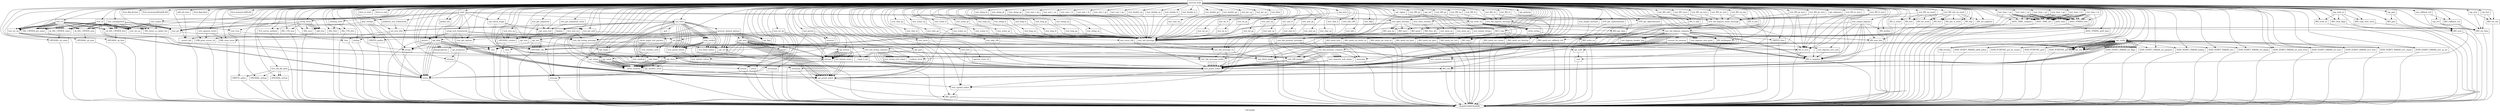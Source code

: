digraph "Call graph" {
	label="Call graph";

	Node0x55695312c8c0 [shape=record,label="{external node}"];
	Node0x55695312c8c0 -> Node0x5569530f20b0;
	Node0x55695312c8c0 -> Node0x55695312eca0;
	Node0x55695312c8c0 -> Node0x55695312ed40;
	Node0x55695312c8c0 -> Node0x55695312edf0;
	Node0x55695312c8c0 -> Node0x55695312ef30;
	Node0x55695312c8c0 -> Node0x55695312f160;
	Node0x55695312c8c0 -> Node0x5569530ca120;
	Node0x55695312c8c0 -> Node0x5569530ca200;
	Node0x55695312c8c0 -> Node0x5569530ca230;
	Node0x55695312c8c0 -> Node0x5569530ca6f0;
	Node0x55695312c8c0 -> Node0x55695312efa0;
	Node0x55695312c8c0 -> Node0x5569530ca040;
	Node0x55695312c8c0 -> Node0x5569530f2e20;
	Node0x55695312c8c0 -> Node0x5569530f2e90;
	Node0x55695312c8c0 -> Node0x5569530ca830;
	Node0x55695312c8c0 -> Node0x5569530ca790;
	Node0x55695312c8c0 -> Node0x5569530ca150;
	Node0x55695312c8c0 -> Node0x5569530f3400;
	Node0x55695312c8c0 -> Node0x5569530f3470;
	Node0x55695312c8c0 -> Node0x5569530f34e0;
	Node0x55695312c8c0 -> Node0x5569530f3580;
	Node0x55695312c8c0 -> Node0x55695312ee60;
	Node0x55695312c8c0 -> Node0x5569530f3620;
	Node0x55695312c8c0 -> Node0x5569530f36f0;
	Node0x55695312c8c0 -> Node0x5569530f3790;
	Node0x55695312c8c0 -> Node0x5569530f3800;
	Node0x55695312c8c0 -> Node0x5569530f3870;
	Node0x55695312c8c0 -> Node0x5569530f38a0;
	Node0x55695312c8c0 -> Node0x5569530f3b00;
	Node0x55695312c8c0 -> Node0x5569530f3cf0;
	Node0x55695312c8c0 -> Node0x5569530f3d60;
	Node0x55695312c8c0 -> Node0x5569530f3e00;
	Node0x55695312c8c0 -> Node0x55695318df10;
	Node0x55695312c8c0 -> Node0x55695318e7c0;
	Node0x55695312c8c0 -> Node0x55695318ee50;
	Node0x55695312c8c0 -> Node0x55695336d6e0;
	Node0x55695312c8c0 -> Node0x55695336d780;
	Node0x55695312c8c0 -> Node0x55695336d7f0;
	Node0x55695312c8c0 -> Node0x55695336d8d0;
	Node0x55695312c8c0 -> Node0x55695336d940;
	Node0x55695312c8c0 -> Node0x55695336d9e0;
	Node0x55695312c8c0 -> Node0x55695336d970;
	Node0x55695312c8c0 -> Node0x55695336db20;
	Node0x55695312c8c0 -> Node0x55695336db50;
	Node0x55695312c8c0 -> Node0x55695336dc00;
	Node0x55695312c8c0 -> Node0x55695336dd80;
	Node0x55695312c8c0 -> Node0x55695336de80;
	Node0x55695312c8c0 -> Node0x55695336e1c0;
	Node0x55695312c8c0 -> Node0x55695336e2d0;
	Node0x55695312c8c0 -> Node0x55695336e3e0;
	Node0x55695312c8c0 -> Node0x55695336df20;
	Node0x55695312c8c0 -> Node0x55695336e410;
	Node0x55695312c8c0 -> Node0x5569530f3b30;
	Node0x55695312c8c0 -> Node0x55695336d820;
	Node0x55695312c8c0 -> Node0x55695318e860;
	Node0x55695312c8c0 -> Node0x5569530f3c50;
	Node0x55695312c8c0 -> Node0x5569530f39c0;
	Node0x55695312c8c0 -> Node0x55695336e5f0;
	Node0x55695312c8c0 -> Node0x55695336e620;
	Node0x55695312c8c0 -> Node0x55695336e730;
	Node0x55695312c8c0 -> Node0x55695336e810;
	Node0x55695312c8c0 -> Node0x55695336e840;
	Node0x55695312c8c0 -> Node0x55695336e8b0;
	Node0x55695312c8c0 -> Node0x55695336e9b0;
	Node0x55695312c8c0 -> Node0x55695336ea50;
	Node0x55695312c8c0 -> Node0x55695336ebd0;
	Node0x55695312c8c0 -> Node0x55695318df40;
	Node0x55695312c8c0 -> Node0x55695318e0b0;
	Node0x55695312c8c0 -> Node0x55695318e0e0;
	Node0x55695312c8c0 -> Node0x55695312f040;
	Node0x55695312c8c0 -> Node0x55695318e2b0;
	Node0x55695312c8c0 -> Node0x55695318e350;
	Node0x55695312c8c0 -> Node0x55695318e3f0;
	Node0x55695312c8c0 -> Node0x55695318e490;
	Node0x55695312c8c0 -> Node0x55695318e530;
	Node0x55695312c8c0 -> Node0x55695318e5d0;
	Node0x55695312c8c0 -> Node0x55695318e670;
	Node0x55695312c8c0 -> Node0x55695318e710;
	Node0x55695312c8c0 -> Node0x556953131370;
	Node0x55695312c8c0 -> Node0x556953131410;
	Node0x55695312c8c0 -> Node0x5569531314b0;
	Node0x55695312c8c0 -> Node0x556953131550;
	Node0x55695312c8c0 -> Node0x5569531315f0;
	Node0x55695312c8c0 -> Node0x556953131690;
	Node0x55695312c8c0 -> Node0x556953131730;
	Node0x55695312c8c0 -> Node0x5569531317d0;
	Node0x55695312c8c0 -> Node0x556953131870;
	Node0x55695312c8c0 -> Node0x556953131910;
	Node0x55695312c8c0 -> Node0x5569531319b0;
	Node0x55695312c8c0 -> Node0x556953131a50;
	Node0x55695312c8c0 -> Node0x556953131af0;
	Node0x55695312c8c0 -> Node0x556953131b90;
	Node0x55695312c8c0 -> Node0x556953131c30;
	Node0x55695312c8c0 -> Node0x556953131cd0;
	Node0x55695312c8c0 -> Node0x556953131d70;
	Node0x55695312c8c0 -> Node0x556953131e10;
	Node0x55695312c8c0 -> Node0x556953131eb0;
	Node0x55695312c8c0 -> Node0x556953131f50;
	Node0x55695312c8c0 -> Node0x556953131ff0;
	Node0x55695312c8c0 -> Node0x556953132090;
	Node0x55695312c8c0 -> Node0x556953132130;
	Node0x55695312c8c0 -> Node0x5569531321d0;
	Node0x55695312c8c0 -> Node0x556953132270;
	Node0x55695312c8c0 -> Node0x556953132310;
	Node0x55695312c8c0 -> Node0x5569531323b0;
	Node0x55695312c8c0 -> Node0x556953132450;
	Node0x55695312c8c0 -> Node0x5569531324f0;
	Node0x55695312c8c0 -> Node0x556953132590;
	Node0x55695312c8c0 -> Node0x556953132630;
	Node0x55695312c8c0 -> Node0x5569531326d0;
	Node0x55695312c8c0 -> Node0x556953132770;
	Node0x55695312c8c0 -> Node0x556953132810;
	Node0x55695312c8c0 -> Node0x5569531328b0;
	Node0x55695312c8c0 -> Node0x556953132950;
	Node0x55695312c8c0 -> Node0x5569531329f0;
	Node0x55695312c8c0 -> Node0x556953132a90;
	Node0x55695312c8c0 -> Node0x556953132b30;
	Node0x55695312c8c0 -> Node0x556953132bd0;
	Node0x55695312c8c0 -> Node0x556953132c70;
	Node0x55695312c8c0 -> Node0x55695312efd0;
	Node0x55695312c8c0 -> Node0x55695312ecd0;
	Node0x55695312c8c0 -> Node0x55695312f200;
	Node0x55695312c8c0 -> Node0x556953132da0;
	Node0x55695312c8c0 -> Node0x5569530ca0b0;
	Node0x55695312c8c0 -> Node0x556953132f90;
	Node0x55695312c8c0 -> Node0x556953132fc0;
	Node0x55695312c8c0 -> Node0x556953133100;
	Node0x55695312c8c0 -> Node0x5569531331a0;
	Node0x55695312c8c0 -> Node0x5569531332d0;
	Node0x55695312c8c0 -> Node0x556953133300;
	Node0x55695312c8c0 -> Node0x556953133440;
	Node0x55695312c8c0 -> Node0x556953133550;
	Node0x55695312c8c0 -> Node0x556953133580;
	Node0x55695312c8c0 -> Node0x556953133680;
	Node0x55695312c8c0 -> Node0x5569531337e0;
	Node0x55695312c8c0 -> Node0x556953133850;
	Node0x55695312c8c0 -> Node0x5569531339b0;
	Node0x55695312c8c0 -> Node0x5569531339e0;
	Node0x55695312c8c0 -> Node0x556953133aa0;
	Node0x55695312c8c0 -> Node0x556953133b60;
	Node0x55695312c8c0 -> Node0x556953133c60;
	Node0x55695312c8c0 -> Node0x556953133de0;
	Node0x55695312c8c0 -> Node0x556953133e10;
	Node0x55695312c8c0 -> Node0x556953133e80;
	Node0x55695312c8c0 -> Node0x556953133fd0;
	Node0x55695312c8c0 -> Node0x556953134040;
	Node0x55695312c8c0 -> Node0x556953134190;
	Node0x55695312c8c0 -> Node0x556953134200;
	Node0x55695312c8c0 -> Node0x556953130400;
	Node0x55695312c8c0 -> Node0x5569531304a0;
	Node0x55695312c8c0 -> Node0x556953130510;
	Node0x55695312c8c0 -> Node0x556953130600;
	Node0x55695312c8c0 -> Node0x556953130630;
	Node0x55695312c8c0 -> Node0x556953130730;
	Node0x55695312c8c0 -> Node0x5569531307d0;
	Node0x55695312c8c0 -> Node0x556953130760;
	Node0x55695312c8c0 -> Node0x556953130960;
	Node0x55695312c8c0 -> Node0x556953130ba0;
	Node0x55695312c8c0 -> Node0x556953130c10;
	Node0x55695312c8c0 -> Node0x556953130c40;
	Node0x55695312c8c0 -> Node0x556953130cf0;
	Node0x55695312c8c0 -> Node0x556953130f00;
	Node0x55695312c8c0 -> Node0x556953130f70;
	Node0x55695312c8c0 -> Node0x556953130fa0;
	Node0x55695312c8c0 -> Node0x5569531311d0;
	Node0x55695312c8c0 -> Node0x5569531312a0;
	Node0x55695312c8c0 -> Node0x5569530e6c20;
	Node0x55695312c8c0 -> Node0x5569530e6c50;
	Node0x55695312c8c0 -> Node0x5569530e6dd0;
	Node0x55695312c8c0 -> Node0x5569530e6f50;
	Node0x55695312c8c0 -> Node0x5569530e70d0;
	Node0x55695312c8c0 -> Node0x5569530e7250;
	Node0x55695312c8c0 -> Node0x5569530e7440;
	Node0x55695312c8c0 -> Node0x5569530e74b0;
	Node0x55695312c8c0 -> Node0x5569530f3a30;
	Node0x55695312c8c0 -> Node0x55695318ea60;
	Node0x55695312c8c0 -> Node0x5569530e74e0;
	Node0x55695312c8c0 -> Node0x5569530e76b0;
	Node0x55695312c8c0 -> Node0x5569530e7720;
	Node0x55695312c8c0 -> Node0x5569530e7c70;
	Node0x55695312c8c0 -> Node0x5569530e7d10;
	Node0x55695312c8c0 -> Node0x5569530e7d80;
	Node0x55695312c8c0 -> Node0x5569530e7e70;
	Node0x55695312c8c0 -> Node0x55695318ec90;
	Node0x55695312c8c0 -> Node0x5569530e7ea0;
	Node0x55695312c8c0 -> Node0x5569530e7f60;
	Node0x55695312c8c0 -> Node0x5569530e8150;
	Node0x55695312c8c0 -> Node0x5569530e81c0;
	Node0x55695312c8c0 -> Node0x5569530e8440;
	Node0x55695312c8c0 -> Node0x5569530e8470;
	Node0x55695312c8c0 -> Node0x5569530e8660;
	Node0x55695312c8c0 -> Node0x5569530e8690;
	Node0x55695312c8c0 -> Node0x5569530e8880;
	Node0x55695312c8c0 -> Node0x55695318ec20;
	Node0x55695312c8c0 -> Node0x5569530e88b0;
	Node0x55695312c8c0 -> Node0x5569530e8a70;
	Node0x55695312c8c0 -> Node0x5569530e8ae0;
	Node0x55695312c8c0 -> Node0x5569530e8b50;
	Node0x55695312c8c0 -> Node0x5569530e8bc0;
	Node0x55695312c8c0 -> Node0x5569530e8c30;
	Node0x55695312c8c0 -> Node0x5569530e90b0;
	Node0x55695312c8c0 -> Node0x5569530e9120;
	Node0x55695312c8c0 -> Node0x5569530e9190;
	Node0x55695312c8c0 -> Node0x5569530e9200;
	Node0x55695312c8c0 -> Node0x5569530e9270;
	Node0x55695312c8c0 -> Node0x5569530e9af0;
	Node0x55695312c8c0 -> Node0x5569530e9b60;
	Node0x55695312c8c0 -> Node0x5569530e9bd0;
	Node0x55695312c8c0 -> Node0x5569530e9c40;
	Node0x55695312c8c0 -> Node0x55695318eb00;
	Node0x55695312c8c0 -> Node0x5569530e9fb0;
	Node0x55695312c8c0 -> Node0x5569530e9f40;
	Node0x55695312c8c0 -> Node0x5569530ea090;
	Node0x55695312c8c0 -> Node0x55695318ebb0;
	Node0x55695312c8c0 -> Node0x5569530ea160;
	Node0x55695312c8c0 -> Node0x55695336e340;
	Node0x55695312c8c0 -> Node0x55695336e230;
	Node0x55695312c8c0 -> Node0x55695318ea90;
	Node0x55695312c8c0 -> Node0x55695336def0;
	Node0x55695312c8c0 -> Node0x5569530ea1c0;
	Node0x55695312c8c0 -> Node0x5569530ea350;
	Node0x55695312c8c0 -> Node0x5569530ea3c0;
	Node0x55695312c8c0 -> Node0x55695336e150;
	Node0x55695312c8c0 -> Node0x5569530ea4c0;
	Node0x55695312c8c0 -> Node0x55695318ed30;
	Node0x55695312c8c0 -> Node0x5569530ea560;
	Node0x55695312c8c0 -> Node0x55695336e4c0;
	Node0x55695312c8c0 -> Node0x5569530f3be0;
	Node0x55695312c8c0 -> Node0x5569530ea660;
	Node0x55695312c8c0 -> Node0x55695318eda0;
	Node0x55695312c8c0 -> Node0x5569530ea760;
	Node0x55695312c8c0 -> Node0x556953132e00;
	Node0x55695312c8c0 -> Node0x5569530eab00;
	Node0x55695312c8c0 -> Node0x5569530eb210;
	Node0x55695312c8c0 -> Node0x556953133720;
	Node0x55695312c8c0 -> Node0x5569530eb3a0;
	Node0x55695312c8c0 -> Node0x5569530eb510;
	Node0x55695312c8c0 -> Node0x5569530eba00;
	Node0x55695312c8c0 -> Node0x5569531338f0;
	Node0x55695312c8c0 -> Node0x556953180b20;
	Node0x55695312c8c0 -> Node0x556953180b90;
	Node0x55695312c8c0 -> Node0x5569531334e0;
	Node0x55695312c8c0 -> Node0x556953180e00;
	Node0x55695312c8c0 -> Node0x55695336df90;
	Node0x55695312c8c0 -> Node0x5569530ea2a0;
	Node0x55695312c8c0 -> Node0x5569531811b0;
	Node0x55695312c8c0 -> Node0x556953181830;
	Node0x55695312c8c0 -> Node0x556953181250;
	Node0x55695312c8c0 -> Node0x556953181a90;
	Node0x55695312c8c0 -> Node0x5569531811e0;
	Node0x55695312c8c0 -> Node0x556953181c80;
	Node0x55695312c8c0 -> Node0x556953181350;
	Node0x55695312c8c0 -> Node0x556953181d20;
	Node0x55695312c8c0 -> Node0x5569531813c0;
	Node0x55695312c8c0 -> Node0x556953181e80;
	Node0x55695312c8c0 -> Node0x556953181430;
	Node0x55695312c8c0 -> Node0x556953182000;
	Node0x55695312c8c0 -> Node0x5569531814a0;
	Node0x55695312c8c0 -> Node0x5569530e4cb0;
	Node0x55695312c8c0 -> Node0x556953181510;
	Node0x55695312c8c0 -> Node0x5569530e4da0;
	Node0x55695312c8c0 -> Node0x556953181580;
	Node0x55695312c8c0 -> Node0x5569531818a0;
	Node0x55695312c8c0 -> Node0x5569530e4e40;
	Node0x55695312c8c0 -> Node0x5569531818d0;
	Node0x55695312c8c0 -> Node0x5569530e4c40;
	Node0x55695312c8c0 -> Node0x556953181dc0;
	Node0x55695312c8c0 -> Node0x556953181b30;
	Node0x55695312c8c0 -> Node0x556953181ac0;
	Node0x55695312c8c0 -> Node0x556953181be0;
	Node0x55695312c8c0 -> Node0x556953181940;
	Node0x55695312c8c0 -> Node0x5569530e50b0;
	Node0x55695312eca0 [shape=record,label="{TLS_server_method}"];
	Node0x55695312eca0 -> Node0x5569530ef500;
	Node0x5569530f20b0 [shape=record,label="{setup_tests}"];
	Node0x5569530f20b0 -> Node0x55695312eca0;
	Node0x5569530f20b0 -> Node0x55695312ed40;
	Node0x5569530f20b0 -> Node0x55695312ecd0;
	Node0x5569530f20b0 -> Node0x55695312edf0;
	Node0x5569530f20b0 -> Node0x55695312ecd0;
	Node0x5569530f20b0 -> Node0x55695312ee60;
	Node0x5569530f20b0 -> Node0x55695312ee60;
	Node0x5569530f20b0 -> Node0x55695312ee60;
	Node0x5569530f20b0 -> Node0x55695312ee60;
	Node0x55695312ed40 [shape=record,label="{SSL_CTX_new}"];
	Node0x55695312ed40 -> Node0x5569530ef500;
	Node0x55695312edf0 [shape=record,label="{SSL_new}"];
	Node0x55695312edf0 -> Node0x5569530ef500;
	Node0x5569530ca120 [shape=record,label="{test_v2}"];
	Node0x5569530ca120 -> Node0x55695312efa0;
	Node0x5569530ca120 -> Node0x55695312f200;
	Node0x5569530ca120 -> Node0x55695312ecd0;
	Node0x5569530ca120 -> Node0x55695312f190;
	Node0x5569530ca120 -> Node0x55695312f040;
	Node0x5569530ca120 -> Node0x55695312ecd0;
	Node0x5569530ca120 -> Node0x55695312f190;
	Node0x5569530ca120 -> Node0x55695312f040;
	Node0x5569530ca120 -> Node0x5569530c9fd0;
	Node0x5569530ca120 -> Node0x5569530ca040;
	Node0x5569530ca120 -> Node0x5569530ca150;
	Node0x5569530ca120 -> Node0x5569530c9fd0;
	Node0x5569530ca120 -> Node0x5569530ca040;
	Node0x5569530ca120 -> Node0x5569530ca150;
	Node0x5569530ca120 -> Node0x55695312f0f0;
	Node0x5569530ca120 -> Node0x55695312f0f0;
	Node0x5569530ca200 [shape=record,label="{test_v3}"];
	Node0x5569530ca200 -> Node0x55695312efa0;
	Node0x5569530ca200 -> Node0x55695312ecd0;
	Node0x5569530ca200 -> Node0x55695312f190;
	Node0x5569530ca200 -> Node0x55695312f040;
	Node0x5569530ca200 -> Node0x55695312ecd0;
	Node0x5569530ca200 -> Node0x55695312f190;
	Node0x5569530ca200 -> Node0x55695312f040;
	Node0x5569530ca200 -> Node0x5569530c9fd0;
	Node0x5569530ca200 -> Node0x5569530ca040;
	Node0x5569530ca200 -> Node0x5569530ca0b0;
	Node0x5569530ca200 -> Node0x5569530c9fd0;
	Node0x5569530ca200 -> Node0x5569530ca040;
	Node0x5569530ca200 -> Node0x5569530ca0b0;
	Node0x5569530ca200 -> Node0x5569530c9fd0;
	Node0x5569530ca200 -> Node0x5569530ca040;
	Node0x5569530ca200 -> Node0x5569530ca0b0;
	Node0x5569530ca200 -> Node0x5569530c9fd0;
	Node0x5569530ca200 -> Node0x5569530ca040;
	Node0x5569530ca200 -> Node0x5569530ca0b0;
	Node0x5569530ca200 -> Node0x5569530c9fd0;
	Node0x5569530ca200 -> Node0x5569530ca040;
	Node0x5569530ca200 -> Node0x5569530ca0b0;
	Node0x5569530ca200 -> Node0x55695312f0f0;
	Node0x5569530ca200 -> Node0x55695312f0f0;
	Node0x5569530ca230 [shape=record,label="{llvm.dbg.declare}"];
	Node0x5569530ca6f0 [shape=record,label="{llvm.memcpy.p0i8.p0i8.i64}"];
	Node0x55695312efa0 [shape=record,label="{SSL_bytes_to_cipher_list}"];
	Node0x55695312efa0 -> Node0x5569530ef500;
	Node0x55695312f190 [shape=record,label="{sk_SSL_CIPHER_num}"];
	Node0x55695312f190 -> Node0x5569530ca790;
	Node0x5569530c9fd0 [shape=record,label="{sk_SSL_CIPHER_value}"];
	Node0x5569530c9fd0 -> Node0x5569530ca830;
	Node0x5569530ca040 [shape=record,label="{SSL_CIPHER_get_name}"];
	Node0x5569530ca040 -> Node0x5569530ef500;
	Node0x5569530f2e20 [shape=record,label="{llvm.dbg.label}"];
	Node0x55695312f0f0 [shape=record,label="{sk_SSL_CIPHER_free}"];
	Node0x55695312f0f0 -> Node0x5569530f2e90;
	Node0x556953132770 [shape=record,label="{test_size_t_ge}"];
	Node0x556953132770 -> Node0x55695318e150;
	Node0x556953132810 [shape=record,label="{test_double_eq}"];
	Node0x556953132810 -> Node0x55695318e150;
	Node0x5569531328b0 [shape=record,label="{test_double_ne}"];
	Node0x5569531328b0 -> Node0x55695318e150;
	Node0x556953132950 [shape=record,label="{test_double_lt}"];
	Node0x556953132950 -> Node0x55695318e150;
	Node0x5569531329f0 [shape=record,label="{test_double_le}"];
	Node0x5569531329f0 -> Node0x55695318e150;
	Node0x556953132a90 [shape=record,label="{test_double_gt}"];
	Node0x556953132a90 -> Node0x55695318e150;
	Node0x556953132b30 [shape=record,label="{test_double_ge}"];
	Node0x556953132b30 -> Node0x55695318e150;
	Node0x556953132bd0 [shape=record,label="{test_ptr_eq}"];
	Node0x556953132bd0 -> Node0x55695318e150;
	Node0x556953132c70 [shape=record,label="{test_ptr_ne}"];
	Node0x556953132c70 -> Node0x55695318e150;
	Node0x5569530ea760 [shape=record,label="{openssl_error_cb}"];
	Node0x5569530ea760 -> Node0x55695336d820;
	Node0x556953132e00 [shape=record,label="{test_fail_string_message}"];
	Node0x556953132e00 -> Node0x5569530ea800;
	Node0x556953132e00 -> Node0x55695336d820;
	Node0x5569530ea800 [shape=record,label="{test_fail_string_common}"];
	Node0x5569530ea800 -> Node0x5569530f3790;
	Node0x5569530ea800 -> Node0x55695336e5f0;
	Node0x5569530ea800 -> Node0x5569530ea830;
	Node0x5569530ea800 -> Node0x5569530ea980;
	Node0x5569530ea800 -> Node0x5569530ea830;
	Node0x5569530ea800 -> Node0x5569530ea830;
	Node0x5569530ea800 -> Node0x5569530ca150;
	Node0x5569530ea800 -> Node0x5569530ea980;
	Node0x5569530ea800 -> Node0x5569530eab00;
	Node0x5569530ea800 -> Node0x5569530eab00;
	Node0x5569530ea800 -> Node0x55695336d820;
	Node0x5569530ea800 -> Node0x5569530ea830;
	Node0x5569530ea800 -> Node0x55695336d820;
	Node0x5569530ea800 -> Node0x5569530ea830;
	Node0x5569530ea800 -> Node0x55695336d820;
	Node0x5569530ea800 -> Node0x55695336d820;
	Node0x5569530ea800 -> Node0x55695318eda0;
	Node0x5569530ea830 [shape=record,label="{test_string_null_empty}"];
	Node0x5569530ea830 -> Node0x55695336d820;
	Node0x5569530ea830 -> Node0x55695336d820;
	Node0x5569530ea980 [shape=record,label="{test_diff_header}"];
	Node0x5569530ea980 -> Node0x55695336d820;
	Node0x5569530ea980 -> Node0x55695336d820;
	Node0x5569530eab00 [shape=record,label="{__ctype_b_loc}"];
	Node0x5569530eab00 -> Node0x5569530ef500;
	Node0x5569530eb210 [shape=record,label="{test_output_string}"];
	Node0x5569530eb210 -> Node0x5569530ea800;
	Node0x556953133720 [shape=record,label="{test_fail_bignum_message}"];
	Node0x556953133720 -> Node0x5569530eb2b0;
	Node0x556953133720 -> Node0x55695336d820;
	Node0x5569530eb2b0 [shape=record,label="{test_fail_bignum_common}"];
	Node0x5569530eb2b0 -> Node0x55695336e5f0;
	Node0x5569530eb2b0 -> Node0x5569530eb3a0;
	Node0x5569530eb2b0 -> Node0x556953133c60;
	Node0x5569530eb2b0 -> Node0x5569530eb3a0;
	Node0x5569530eb2b0 -> Node0x556953133c60;
	Node0x5569530eb2b0 -> Node0x5569530eb2e0;
	Node0x5569530eb2b0 -> Node0x5569530eb4a0;
	Node0x5569530eb2b0 -> Node0x5569530ea980;
	Node0x5569530eb2b0 -> Node0x5569530eb2e0;
	Node0x5569530eb2b0 -> Node0x5569530eb4a0;
	Node0x5569530eb2b0 -> Node0x5569530eb4a0;
	Node0x5569530eb2b0 -> Node0x556953133680;
	Node0x5569530eb2b0 -> Node0x5569530ea980;
	Node0x5569530eb2b0 -> Node0x5569530eb2e0;
	Node0x5569530eb2b0 -> Node0x55695336d9e0;
	Node0x5569530eb2b0 -> Node0x55695336d820;
	Node0x5569530eb2b0 -> Node0x5569530eb510;
	Node0x5569530eb2b0 -> Node0x5569530eb510;
	Node0x5569530eb2b0 -> Node0x5569530eb990;
	Node0x5569530eb2b0 -> Node0x5569530eb990;
	Node0x5569530eb2b0 -> Node0x55695336d820;
	Node0x5569530eb2b0 -> Node0x55695336d820;
	Node0x5569530eb2b0 -> Node0x55695336d820;
	Node0x5569530eb2b0 -> Node0x55695336d820;
	Node0x5569530eb2b0 -> Node0x55695336d820;
	Node0x5569530eb2b0 -> Node0x55695336d820;
	Node0x5569530eb2b0 -> Node0x55695318eda0;
	Node0x5569530eb2b0 -> Node0x5569530eba00;
	Node0x5569530eb3a0 [shape=record,label="{BN_num_bits}"];
	Node0x5569530eb3a0 -> Node0x5569530ef500;
	Node0x5569530eb2e0 [shape=record,label="{test_bignum_header_line}"];
	Node0x5569530eb2e0 -> Node0x55695336d820;
	Node0x5569530eb4a0 [shape=record,label="{test_bignum_zero_print}"];
	Node0x5569530eb4a0 -> Node0x5569530ebad0;
	Node0x5569530eb4a0 -> Node0x55695336d820;
	Node0x5569530eb510 [shape=record,label="{BN_bn2binpad}"];
	Node0x5569530eb510 -> Node0x5569530ef500;
	Node0x5569530eb990 [shape=record,label="{convert_bn_memory}"];
	Node0x5569530eb990 -> Node0x556953133850;
	Node0x5569530eb990 -> Node0x5569530ebba0;
	Node0x5569530eb990 -> Node0x556953133c60;
	Node0x5569530eb990 -> Node0x556953133c60;
	Node0x5569530eb990 -> Node0x556953133c60;
	Node0x5569530eb990 -> Node0x55695336d940;
	Node0x5569530eb990 -> Node0x55695336d970;
	Node0x5569530eba00 [shape=record,label="{CRYPTO_free}"];
	Node0x5569530eba00 -> Node0x5569530ef500;
	Node0x5569530ebba0 [shape=record,label="{hex_convert_memory}"];
	Node0x5569530ebad0 [shape=record,label="{test_bignum_zero_null}"];
	Node0x5569530ebad0 -> Node0x556953133c60;
	Node0x55695312ef30 [shape=record,label="{test_empty}"];
	Node0x55695312ef30 -> Node0x55695312efa0;
	Node0x55695312ef30 -> Node0x55695312f040;
	Node0x55695312ef30 -> Node0x55695312efd0;
	Node0x55695312ef30 -> Node0x55695312efd0;
	Node0x55695312ef30 -> Node0x55695312f0f0;
	Node0x55695312ef30 -> Node0x55695312f0f0;
	Node0x55695312f160 [shape=record,label="{test_unsupported}"];
	Node0x55695312f160 -> Node0x55695312efa0;
	Node0x55695312f160 -> Node0x55695312f200;
	Node0x55695312f160 -> Node0x55695312ecd0;
	Node0x55695312f160 -> Node0x55695312f190;
	Node0x55695312f160 -> Node0x55695312f040;
	Node0x55695312f160 -> Node0x55695312ecd0;
	Node0x55695312f160 -> Node0x55695312f190;
	Node0x55695312f160 -> Node0x55695312f040;
	Node0x55695312f160 -> Node0x5569530c9fd0;
	Node0x55695312f160 -> Node0x5569530ca040;
	Node0x55695312f160 -> Node0x5569530ca0b0;
	Node0x55695312f160 -> Node0x55695312f0f0;
	Node0x55695312f160 -> Node0x55695312f0f0;
	Node0x556953131cd0 [shape=record,label="{test_long_eq}"];
	Node0x556953131cd0 -> Node0x55695318e150;
	Node0x556953131d70 [shape=record,label="{test_long_ne}"];
	Node0x556953131d70 -> Node0x55695318e150;
	Node0x556953131e10 [shape=record,label="{test_long_lt}"];
	Node0x556953131e10 -> Node0x55695318e150;
	Node0x556953131eb0 [shape=record,label="{test_long_le}"];
	Node0x556953131eb0 -> Node0x55695318e150;
	Node0x556953131f50 [shape=record,label="{test_long_gt}"];
	Node0x556953131f50 -> Node0x55695318e150;
	Node0x556953131ff0 [shape=record,label="{test_long_ge}"];
	Node0x556953131ff0 -> Node0x55695318e150;
	Node0x556953132090 [shape=record,label="{test_ulong_eq}"];
	Node0x556953132090 -> Node0x55695318e150;
	Node0x556953132130 [shape=record,label="{test_ulong_ne}"];
	Node0x556953132130 -> Node0x55695318e150;
	Node0x5569531321d0 [shape=record,label="{test_ulong_lt}"];
	Node0x5569531321d0 -> Node0x55695318e150;
	Node0x556953132270 [shape=record,label="{test_ulong_le}"];
	Node0x556953132270 -> Node0x55695318e150;
	Node0x556953132310 [shape=record,label="{test_ulong_gt}"];
	Node0x556953132310 -> Node0x55695318e150;
	Node0x5569531323b0 [shape=record,label="{test_ulong_ge}"];
	Node0x5569531323b0 -> Node0x55695318e150;
	Node0x556953132450 [shape=record,label="{test_size_t_eq}"];
	Node0x556953132450 -> Node0x55695318e150;
	Node0x5569531324f0 [shape=record,label="{test_size_t_ne}"];
	Node0x5569531324f0 -> Node0x55695318e150;
	Node0x556953132590 [shape=record,label="{test_size_t_lt}"];
	Node0x556953132590 -> Node0x55695318e150;
	Node0x556953132630 [shape=record,label="{test_size_t_le}"];
	Node0x556953132630 -> Node0x55695318e150;
	Node0x5569531326d0 [shape=record,label="{test_size_t_gt}"];
	Node0x5569531326d0 -> Node0x55695318e150;
	Node0x5569530ea160 [shape=record,label="{opt_unknown}"];
	Node0x55695336e340 [shape=record,label="{opt_rest}"];
	Node0x55695336e230 [shape=record,label="{opt_num_rest}"];
	Node0x55695336e230 -> Node0x55695336e340;
	Node0x55695318ea90 [shape=record,label="{opt_help}"];
	Node0x55695318ea90 -> Node0x55695336d940;
	Node0x55695318ea90 -> Node0x5569530ea230;
	Node0x55695318ea90 -> Node0x55695336d940;
	Node0x55695318ea90 -> Node0x55695336e3e0;
	Node0x55695318ea90 -> Node0x55695336e410;
	Node0x55695318ea90 -> Node0x55695336e410;
	Node0x55695318ea90 -> Node0x55695336e410;
	Node0x55695318ea90 -> Node0x55695336d970;
	Node0x55695318ea90 -> Node0x55695336d940;
	Node0x55695318ea90 -> Node0x5569530ea230;
	Node0x55695318ea90 -> Node0x55695336d970;
	Node0x55695318ea90 -> Node0x55695336d940;
	Node0x55695318ea90 -> Node0x55695336e410;
	Node0x55695318ea90 -> Node0x55695336e410;
	Node0x5569530ea230 [shape=record,label="{valtype2param}"];
	Node0x55695336def0 [shape=record,label="{test_open_streams}"];
	Node0x55695336def0 -> Node0x5569530ea1c0;
	Node0x55695336def0 -> Node0x5569530ea1c0;
	Node0x55695336def0 -> Node0x5569530ea2a0;
	Node0x55695336def0 -> Node0x5569530ea350;
	Node0x55695336def0 -> Node0x5569530ea3c0;
	Node0x55695336def0 -> Node0x55695336e3e0;
	Node0x55695336def0 -> Node0x55695336e3e0;
	Node0x5569530ea1c0 [shape=record,label="{BIO_new_fp}"];
	Node0x5569530ea1c0 -> Node0x5569530ef500;
	Node0x5569530ea350 [shape=record,label="{BIO_new}"];
	Node0x5569530ea350 -> Node0x5569530ef500;
	Node0x5569530ea3c0 [shape=record,label="{BIO_push}"];
	Node0x5569530ea3c0 -> Node0x5569530ef500;
	Node0x55695336e150 [shape=record,label="{test_close_streams}"];
	Node0x55695336e150 -> Node0x5569530ea4c0;
	Node0x55695336e150 -> Node0x5569530ea4c0;
	Node0x5569530ea4c0 [shape=record,label="{BIO_free_all}"];
	Node0x5569530ea4c0 -> Node0x5569530ef500;
	Node0x55695318ed30 [shape=record,label="{test_vprintf_stdout}"];
	Node0x55695318ed30 -> Node0x5569530ea560;
	Node0x5569530ea560 [shape=record,label="{BIO_vprintf}"];
	Node0x5569530ea560 -> Node0x5569530ef500;
	Node0x55695336e4c0 [shape=record,label="{test_vprintf_stderr}"];
	Node0x55695336e4c0 -> Node0x5569530ea560;
	Node0x5569530f3be0 [shape=record,label="{test_flush_stdout}"];
	Node0x5569530f3be0 -> Node0x5569530ea660;
	Node0x5569530ea660 [shape=record,label="{BIO_ctrl}"];
	Node0x5569530ea660 -> Node0x5569530ef500;
	Node0x55695318eda0 [shape=record,label="{test_flush_stderr}"];
	Node0x55695318eda0 -> Node0x5569530ea660;
	Node0x5569530f2e90 [shape=record,label="{OPENSSL_sk_free}"];
	Node0x5569530f2e90 -> Node0x5569530ef500;
	Node0x5569530ca830 [shape=record,label="{OPENSSL_sk_value}"];
	Node0x5569530ca830 -> Node0x5569530ef500;
	Node0x5569530ca790 [shape=record,label="{OPENSSL_sk_num}"];
	Node0x5569530ca790 -> Node0x5569530ef500;
	Node0x5569530ca150 [shape=record,label="{strcmp}"];
	Node0x5569530ca150 -> Node0x5569530ef500;
	Node0x5569530f3400 [shape=record,label="{llvm.memset.p0i8.i64}"];
	Node0x5569530f3470 [shape=record,label="{cleanup_tests}"];
	Node0x5569530f3470 -> Node0x5569530f34e0;
	Node0x5569530f3470 -> Node0x5569530f3580;
	Node0x55695318e830 [shape=record,label="{process_shared_options}"];
	Node0x55695318e830 -> Node0x55695318ea60;
	Node0x55695318e830 -> Node0x55695318eb00;
	Node0x55695318e830 -> Node0x5569530f39c0;
	Node0x55695318e830 -> Node0x55695318ea90;
	Node0x55695318e830 -> Node0x55695318ebb0;
	Node0x55695318e830 -> Node0x55695318ec20;
	Node0x55695318e830 -> Node0x55695318ebb0;
	Node0x55695318e830 -> Node0x55695318ec20;
	Node0x55695318e830 -> Node0x55695318ec90;
	Node0x55695318e830 -> Node0x55695318ec20;
	Node0x55695318e830 -> Node0x55695318ec90;
	Node0x55695318e830 -> Node0x55695318ec20;
	Node0x55695318e830 -> Node0x55695318ec90;
	Node0x55695318e830 -> Node0x5569530f3950;
	Node0x55695318e830 -> Node0x55695318ed00;
	Node0x5569530f34e0 [shape=record,label="{SSL_free}"];
	Node0x5569530f34e0 -> Node0x5569530ef500;
	Node0x5569530f3580 [shape=record,label="{SSL_CTX_free}"];
	Node0x5569530f3580 -> Node0x5569530ef500;
	Node0x55695312ee60 [shape=record,label="{add_test}"];
	Node0x55695312ee60 -> Node0x5569530f3620;
	Node0x5569530f3620 [shape=record,label="{__assert_fail}"];
	Node0x5569530f3620 -> Node0x5569530ef500;
	Node0x5569530f36f0 [shape=record,label="{add_all_tests}"];
	Node0x5569530f36f0 -> Node0x5569530f3620;
	Node0x5569530f3790 [shape=record,label="{subtest_level}"];
	Node0x5569530f3800 [shape=record,label="{setup_test_framework}"];
	Node0x5569530f3800 -> Node0x5569530f3870;
	Node0x5569530f3800 -> Node0x5569530f3870;
	Node0x5569530f3800 -> Node0x5569530f38a0;
	Node0x5569530f3800 -> Node0x5569530f38a0;
	Node0x5569530f3800 -> Node0x5569530f3950;
	Node0x5569530f3800 -> Node0x5569530f39c0;
	Node0x5569530f3800 -> Node0x5569530f3a30;
	Node0x5569530f3870 [shape=record,label="{getenv}"];
	Node0x5569530f3870 -> Node0x5569530ef500;
	Node0x5569530f38a0 [shape=record,label="{atoi}"];
	Node0x5569530f38a0 -> Node0x5569530ef500;
	Node0x5569530f3950 [shape=record,label="{set_seed}"];
	Node0x5569530f3950 -> Node0x5569530f3b00;
	Node0x5569530f3950 -> Node0x5569530f3790;
	Node0x5569530f3950 -> Node0x5569530f3b30;
	Node0x5569530f3950 -> Node0x5569530f3be0;
	Node0x5569530f3950 -> Node0x5569530f3c50;
	Node0x5569530f3b00 [shape=record,label="{time}"];
	Node0x5569530f3b00 -> Node0x5569530ef500;
	Node0x5569530f3cf0 [shape=record,label="{pulldown_test_framework}"];
	Node0x5569530f3cf0 -> Node0x5569530f3d60;
	Node0x5569530f3d60 [shape=record,label="{set_test_title}"];
	Node0x5569530f3d60 -> Node0x5569530f3e00;
	Node0x5569530f3d60 -> Node0x55695318df10;
	Node0x5569530f3e00 [shape=record,label="{free}"];
	Node0x5569530f3e00 -> Node0x5569530ef500;
	Node0x55695318df10 [shape=record,label="{strdup}"];
	Node0x55695318df10 -> Node0x5569530ef500;
	Node0x55695318e7c0 [shape=record,label="{run_tests}"];
	Node0x55695318e7c0 -> Node0x55695318e830;
	Node0x55695318e7c0 -> Node0x5569530f3b30;
	Node0x55695318e7c0 -> Node0x5569530f3b30;
	Node0x55695318e7c0 -> Node0x5569530f3b30;
	Node0x55695318e7c0 -> Node0x5569530f3be0;
	Node0x55695318e7c0 -> Node0x55695318e860;
	Node0x55695318e7c0 -> Node0x5569530f3b30;
	Node0x55695318e7c0 -> Node0x5569530f3b30;
	Node0x55695318e7c0 -> Node0x5569530f3be0;
	Node0x55695318e7c0 -> Node0x5569530f3d60;
	Node0x55695318e7c0 -> Node0x5569530ef500;
	Node0x55695318e7c0 -> Node0x55695318e910;
	Node0x55695318e7c0 -> Node0x55695318e980;
	Node0x55695318e7c0 -> Node0x5569530f3b30;
	Node0x55695318e7c0 -> Node0x5569530f3b30;
	Node0x55695318e7c0 -> Node0x5569530f3be0;
	Node0x55695318e7c0 -> Node0x55695318e860;
	Node0x55695318e7c0 -> Node0x55695318e9f0;
	Node0x55695318e7c0 -> Node0x5569530f3d60;
	Node0x55695318e7c0 -> Node0x5569530ef500;
	Node0x55695318e7c0 -> Node0x55695318e980;
	Node0x55695318e7c0 -> Node0x55695318e910;
	Node0x55695318e7c0 -> Node0x55695318e910;
	Node0x55695318e7c0 -> Node0x55695318e910;
	Node0x55695318e910 [shape=record,label="{test_verdict}"];
	Node0x55695318e910 -> Node0x5569530f3be0;
	Node0x55695318e910 -> Node0x55695318eda0;
	Node0x55695318e910 -> Node0x5569530f3b30;
	Node0x55695318e910 -> Node0x55695318ed30;
	Node0x55695318e910 -> Node0x5569530f3b30;
	Node0x55695318e910 -> Node0x5569530f3b30;
	Node0x55695318e910 -> Node0x5569530f3be0;
	Node0x55695318e980 [shape=record,label="{finalize}"];
	Node0x55695318e980 -> Node0x55695318ee50;
	Node0x55695318e980 -> Node0x55695336d6e0;
	Node0x55695318e9f0 [shape=record,label="{gcd}"];
	Node0x55695318ee50 [shape=record,label="{ERR_clear_error}"];
	Node0x55695318ee50 -> Node0x5569530ef500;
	Node0x55695336d6e0 [shape=record,label="{ERR_print_errors_cb}"];
	Node0x55695336d6e0 -> Node0x5569530ef500;
	Node0x55695336d780 [shape=record,label="{llvm.va_start}"];
	Node0x55695336d7f0 [shape=record,label="{llvm.va_end}"];
	Node0x55695318ed00 [shape=record,label="{check_single_test_params}"];
	Node0x55695318ed00 -> Node0x5569530ca150;
	Node0x55695318ed00 -> Node0x5569530f38a0;
	Node0x55695318ed00 -> Node0x55695336d820;
	Node0x55695318ed00 -> Node0x55695336d820;
	Node0x55695318ed00 -> Node0x55695336d820;
	Node0x55695336d8d0 [shape=record,label="{glue_strings}"];
	Node0x55695336d8d0 -> Node0x55695336d940;
	Node0x55695336d8d0 -> Node0x55695336d9e0;
	Node0x55695336d8d0 -> Node0x55695312ecd0;
	Node0x55695336d8d0 -> Node0x55695336d970;
	Node0x55695336d8d0 -> Node0x55695336d940;
	Node0x5569531317d0 [shape=record,label="{test_char_gt}"];
	Node0x5569531317d0 -> Node0x55695318e150;
	Node0x556953131870 [shape=record,label="{test_char_ge}"];
	Node0x556953131870 -> Node0x55695318e150;
	Node0x556953131910 [shape=record,label="{test_uchar_eq}"];
	Node0x556953131910 -> Node0x55695318e150;
	Node0x5569531319b0 [shape=record,label="{test_uchar_ne}"];
	Node0x5569531319b0 -> Node0x55695318e150;
	Node0x556953131a50 [shape=record,label="{test_uchar_lt}"];
	Node0x556953131a50 -> Node0x55695318e150;
	Node0x556953131af0 [shape=record,label="{test_uchar_le}"];
	Node0x556953131af0 -> Node0x55695318e150;
	Node0x556953131b90 [shape=record,label="{test_uchar_gt}"];
	Node0x556953131b90 -> Node0x55695318e150;
	Node0x556953131c30 [shape=record,label="{test_uchar_ge}"];
	Node0x556953131c30 -> Node0x55695318e150;
	Node0x55695336d940 [shape=record,label="{strlen}"];
	Node0x55695336d940 -> Node0x5569530ef500;
	Node0x55695336d9e0 [shape=record,label="{CRYPTO_malloc}"];
	Node0x55695336d9e0 -> Node0x5569530ef500;
	Node0x55695336d970 [shape=record,label="{strcpy}"];
	Node0x55695336d970 -> Node0x5569530ef500;
	Node0x55695336db20 [shape=record,label="{test_mk_file_path}"];
	Node0x55695336db20 -> Node0x55695336d940;
	Node0x55695336db20 -> Node0x55695336d940;
	Node0x55695336db20 -> Node0x55695336d940;
	Node0x55695336db20 -> Node0x55695336db50;
	Node0x55695336db20 -> Node0x55695336dc00;
	Node0x55695336db20 -> Node0x55695336dd80;
	Node0x55695336db20 -> Node0x55695336dd80;
	Node0x55695336db50 [shape=record,label="{CRYPTO_zalloc}"];
	Node0x55695336db50 -> Node0x5569530ef500;
	Node0x55695336dc00 [shape=record,label="{OPENSSL_strlcpy}"];
	Node0x55695336dc00 -> Node0x5569530ef500;
	Node0x55695336dd80 [shape=record,label="{OPENSSL_strlcat}"];
	Node0x55695336dd80 -> Node0x5569530ef500;
	Node0x55695336de80 [shape=record,label="{main}"];
	Node0x55695336de80 -> Node0x55695336def0;
	Node0x55695336de80 -> Node0x55695336df90;
	Node0x55695336de80 -> Node0x55695336d820;
	Node0x55695336de80 -> Node0x5569530f3800;
	Node0x55695336de80 -> Node0x5569530f20b0;
	Node0x55695336de80 -> Node0x55695318e7c0;
	Node0x55695336de80 -> Node0x5569530f3470;
	Node0x55695336de80 -> Node0x55695336df20;
	Node0x55695336de80 -> Node0x5569530f39c0;
	Node0x55695336de80 -> Node0x55695318ea90;
	Node0x55695336de80 -> Node0x5569530f3cf0;
	Node0x55695336de80 -> Node0x55695336e150;
	Node0x55695336e1c0 [shape=record,label="{test_get_argument_count}"];
	Node0x55695336e1c0 -> Node0x55695336e230;
	Node0x55695336e2d0 [shape=record,label="{test_get_argument}"];
	Node0x55695336e2d0 -> Node0x55695336e340;
	Node0x55695336e2d0 -> Node0x55695336e3e0;
	Node0x55695336e2d0 -> Node0x55695336e230;
	Node0x55695336e3e0 [shape=record,label="{OPENSSL_die}"];
	Node0x55695336e3e0 -> Node0x5569530ef500;
	Node0x55695336df20 [shape=record,label="{opt_check_usage}"];
	Node0x55695336df20 -> Node0x55695336e340;
	Node0x55695336df20 -> Node0x55695336e230;
	Node0x55695336df20 -> Node0x55695336d820;
	Node0x55695336df20 -> Node0x55695336d820;
	Node0x55695336e410 [shape=record,label="{opt_printf_stderr}"];
	Node0x55695336e410 -> Node0x55695336e4c0;
	Node0x5569530f3b30 [shape=record,label="{test_printf_stdout}"];
	Node0x5569530f3b30 -> Node0x55695318ed30;
	Node0x55695336d820 [shape=record,label="{test_printf_stderr}"];
	Node0x55695336d820 -> Node0x55695336e4c0;
	Node0x55695318e860 [shape=record,label="{test_random}"];
	Node0x5569530f3c50 [shape=record,label="{test_random_seed}"];
	Node0x5569530f3c50 -> Node0x55695318e860;
	Node0x5569530f39c0 [shape=record,label="{test_get_options}"];
	Node0x55695336e5f0 [shape=record,label="{test_fail_message_prefix}"];
	Node0x55695336e5f0 -> Node0x55695336d820;
	Node0x55695336e5f0 -> Node0x55695336d820;
	Node0x55695336e5f0 -> Node0x55695336d820;
	Node0x55695336e5f0 -> Node0x55695336d820;
	Node0x55695336e5f0 -> Node0x55695336d820;
	Node0x55695336e5f0 -> Node0x55695336d820;
	Node0x55695336e620 [shape=record,label="{test_info_c90}"];
	Node0x55695336e620 -> Node0x55695336e6d0;
	Node0x55695336e6d0 [shape=record,label="{test_fail_message_va}"];
	Node0x55695336e6d0 -> Node0x55695336e5f0;
	Node0x55695336e6d0 -> Node0x55695336e4c0;
	Node0x55695336e6d0 -> Node0x55695336d820;
	Node0x55695336e6d0 -> Node0x55695318eda0;
	Node0x55695336e730 [shape=record,label="{test_info}"];
	Node0x55695336e730 -> Node0x55695336e6d0;
	Node0x55695336e810 [shape=record,label="{test_error_c90}"];
	Node0x55695336e810 -> Node0x55695336e6d0;
	Node0x55695336e810 -> Node0x55695336d820;
	Node0x55695336e840 [shape=record,label="{test_error}"];
	Node0x55695336e840 -> Node0x55695336e6d0;
	Node0x55695336e840 -> Node0x55695336d820;
	Node0x55695336e8b0 [shape=record,label="{test_perror}"];
	Node0x55695336e8b0 -> Node0x55695336e9b0;
	Node0x55695336e8b0 -> Node0x55695336ea50;
	Node0x55695336e8b0 -> Node0x55695336e840;
	Node0x55695336e9b0 [shape=record,label="{__errno_location}"];
	Node0x55695336e9b0 -> Node0x5569530ef500;
	Node0x55695336ea50 [shape=record,label="{strerror}"];
	Node0x55695336ea50 -> Node0x5569530ef500;
	Node0x55695336ebd0 [shape=record,label="{test_note}"];
	Node0x55695336ebd0 -> Node0x55695336e4c0;
	Node0x55695336ebd0 -> Node0x55695336d820;
	Node0x55695336ebd0 -> Node0x55695318eda0;
	Node0x55695318df40 [shape=record,label="{test_skip}"];
	Node0x55695318df40 -> Node0x55695336e6d0;
	Node0x55695318e0b0 [shape=record,label="{test_skip_c90}"];
	Node0x55695318e0b0 -> Node0x55695336e6d0;
	Node0x55695318e0b0 -> Node0x55695336d820;
	Node0x55695318e0e0 [shape=record,label="{test_openssl_errors}"];
	Node0x55695318e0e0 -> Node0x55695336d6e0;
	Node0x55695318e0e0 -> Node0x55695318ee50;
	Node0x55695312f040 [shape=record,label="{test_int_eq}"];
	Node0x55695312f040 -> Node0x55695318e150;
	Node0x55695318e150 [shape=record,label="{test_fail_message}"];
	Node0x55695318e150 -> Node0x55695336e6d0;
	Node0x55695318e2b0 [shape=record,label="{test_int_ne}"];
	Node0x55695318e2b0 -> Node0x55695318e150;
	Node0x55695312efd0 [shape=record,label="{test_ptr_null}"];
	Node0x55695312efd0 -> Node0x55695318e150;
	Node0x55695312ecd0 [shape=record,label="{test_ptr}"];
	Node0x55695312ecd0 -> Node0x55695318e150;
	Node0x55695312f200 [shape=record,label="{test_true}"];
	Node0x55695312f200 -> Node0x55695318e150;
	Node0x556953132da0 [shape=record,label="{test_false}"];
	Node0x556953132da0 -> Node0x55695318e150;
	Node0x5569530ca0b0 [shape=record,label="{test_str_eq}"];
	Node0x5569530ca0b0 -> Node0x5569530ca150;
	Node0x5569530ca0b0 -> Node0x55695336d940;
	Node0x5569530ca0b0 -> Node0x55695336d940;
	Node0x5569530ca0b0 -> Node0x556953132e00;
	Node0x556953132f90 [shape=record,label="{test_str_ne}"];
	Node0x556953132f90 -> Node0x5569530ca150;
	Node0x556953132f90 -> Node0x55695336d940;
	Node0x556953132f90 -> Node0x55695336d940;
	Node0x556953132f90 -> Node0x556953132e00;
	Node0x556953132fc0 [shape=record,label="{test_strn_eq}"];
	Node0x556953132fc0 -> Node0x556953133100;
	Node0x556953132fc0 -> Node0x5569531331a0;
	Node0x556953132fc0 -> Node0x5569531331a0;
	Node0x556953132fc0 -> Node0x556953132e00;
	Node0x556953133100 [shape=record,label="{strncmp}"];
	Node0x556953133100 -> Node0x5569530ef500;
	Node0x55695318e350 [shape=record,label="{test_int_lt}"];
	Node0x55695318e350 -> Node0x55695318e150;
	Node0x55695318e3f0 [shape=record,label="{test_int_le}"];
	Node0x55695318e3f0 -> Node0x55695318e150;
	Node0x55695318e490 [shape=record,label="{test_int_gt}"];
	Node0x55695318e490 -> Node0x55695318e150;
	Node0x55695318e530 [shape=record,label="{test_int_ge}"];
	Node0x55695318e530 -> Node0x55695318e150;
	Node0x55695318e5d0 [shape=record,label="{test_uint_eq}"];
	Node0x55695318e5d0 -> Node0x55695318e150;
	Node0x55695318e670 [shape=record,label="{test_uint_ne}"];
	Node0x55695318e670 -> Node0x55695318e150;
	Node0x55695318e710 [shape=record,label="{test_uint_lt}"];
	Node0x55695318e710 -> Node0x55695318e150;
	Node0x556953131370 [shape=record,label="{test_uint_le}"];
	Node0x556953131370 -> Node0x55695318e150;
	Node0x556953131410 [shape=record,label="{test_uint_gt}"];
	Node0x556953131410 -> Node0x55695318e150;
	Node0x5569531314b0 [shape=record,label="{test_uint_ge}"];
	Node0x5569531314b0 -> Node0x55695318e150;
	Node0x556953131550 [shape=record,label="{test_char_eq}"];
	Node0x556953131550 -> Node0x55695318e150;
	Node0x5569531315f0 [shape=record,label="{test_char_ne}"];
	Node0x5569531315f0 -> Node0x55695318e150;
	Node0x556953131690 [shape=record,label="{test_char_lt}"];
	Node0x556953131690 -> Node0x55695318e150;
	Node0x556953131730 [shape=record,label="{test_char_le}"];
	Node0x556953131730 -> Node0x55695318e150;
	Node0x5569530e7d10 [shape=record,label="{opt_md}"];
	Node0x5569530e7d10 -> Node0x5569530e7d80;
	Node0x5569530e7d10 -> Node0x55695336e410;
	Node0x5569530e7d80 [shape=record,label="{EVP_get_digestbyname}"];
	Node0x5569530e7d80 -> Node0x5569530ef500;
	Node0x5569530e7e70 [shape=record,label="{opt_pair}"];
	Node0x5569530e7e70 -> Node0x5569530ca150;
	Node0x5569530e7e70 -> Node0x55695336e410;
	Node0x5569530e7e70 -> Node0x55695336e410;
	Node0x55695318ec90 [shape=record,label="{opt_int}"];
	Node0x55695318ec90 -> Node0x5569530e7ea0;
	Node0x55695318ec90 -> Node0x55695336e410;
	Node0x5569530e7ea0 [shape=record,label="{opt_long}"];
	Node0x5569530e7ea0 -> Node0x55695336e9b0;
	Node0x5569530e7ea0 -> Node0x55695336e9b0;
	Node0x5569530e7ea0 -> Node0x5569530e7f60;
	Node0x5569530e7ea0 -> Node0x55695336e9b0;
	Node0x5569530e7ea0 -> Node0x55695336e9b0;
	Node0x5569530e7ea0 -> Node0x5569530e80f0;
	Node0x5569530e7ea0 -> Node0x55695336e9b0;
	Node0x5569530e7ea0 -> Node0x55695336e9b0;
	Node0x5569530e7f60 [shape=record,label="{strtol}"];
	Node0x5569530e7f60 -> Node0x5569530ef500;
	Node0x5569530e80f0 [shape=record,label="{opt_number_error}"];
	Node0x5569530e80f0 -> Node0x55695336d940;
	Node0x5569530e80f0 -> Node0x556953133100;
	Node0x5569530e80f0 -> Node0x55695336e410;
	Node0x5569530e80f0 -> Node0x55695336e410;
	Node0x5569530e8150 [shape=record,label="{opt_imax}"];
	Node0x5569530e8150 -> Node0x55695336e9b0;
	Node0x5569530e8150 -> Node0x55695336e9b0;
	Node0x5569530e8150 -> Node0x5569530e81c0;
	Node0x5569530e8150 -> Node0x55695336e9b0;
	Node0x5569530e8150 -> Node0x55695336e9b0;
	Node0x5569530e8150 -> Node0x5569530e80f0;
	Node0x5569530e8150 -> Node0x55695336e9b0;
	Node0x5569530e8150 -> Node0x55695336e9b0;
	Node0x5569530e81c0 [shape=record,label="{strtoimax}"];
	Node0x5569530e81c0 -> Node0x5569530ef500;
	Node0x5569530e8440 [shape=record,label="{opt_umax}"];
	Node0x5569530e8440 -> Node0x55695336e9b0;
	Node0x5569530e8440 -> Node0x55695336e9b0;
	Node0x5569530e8440 -> Node0x5569530e8470;
	Node0x5569530e8440 -> Node0x55695336e9b0;
	Node0x5569530e8440 -> Node0x55695336e9b0;
	Node0x5569530e8440 -> Node0x5569530e80f0;
	Node0x5569530e8440 -> Node0x55695336e9b0;
	Node0x5569530e8440 -> Node0x55695336e9b0;
	Node0x5569530e8470 [shape=record,label="{strtoumax}"];
	Node0x5569530e8470 -> Node0x5569530ef500;
	Node0x5569530e8660 [shape=record,label="{opt_ulong}"];
	Node0x5569530e8660 -> Node0x55695336e9b0;
	Node0x5569530e8660 -> Node0x55695336e9b0;
	Node0x5569530e8660 -> Node0x5569530e8690;
	Node0x5569530e8660 -> Node0x55695336e9b0;
	Node0x5569530e8660 -> Node0x55695336e9b0;
	Node0x5569530e8660 -> Node0x5569530e80f0;
	Node0x5569530e8660 -> Node0x55695336e9b0;
	Node0x5569530e8660 -> Node0x55695336e9b0;
	Node0x5569530e8690 [shape=record,label="{strtoul}"];
	Node0x5569530e8690 -> Node0x5569530ef500;
	Node0x5569530e8880 [shape=record,label="{opt_verify}"];
	Node0x5569530e8880 -> Node0x55695336e3e0;
	Node0x5569530e8880 -> Node0x55695336e3e0;
	Node0x5569530e8880 -> Node0x55695336e3e0;
	Node0x5569530e8880 -> Node0x55695318ec20;
	Node0x5569530e8880 -> Node0x5569530e88b0;
	Node0x5569530e8880 -> Node0x55695318ec20;
	Node0x5569530e8880 -> Node0x55695336e410;
	Node0x5569530e8880 -> Node0x5569530e8a70;
	Node0x5569530e8880 -> Node0x55695318ec20;
	Node0x5569530e8880 -> Node0x5569530e8ae0;
	Node0x5569530e8880 -> Node0x55695318ec20;
	Node0x5569530e8880 -> Node0x55695336e410;
	Node0x5569530e8880 -> Node0x5569530e8b50;
	Node0x5569530e8880 -> Node0x5569530e8bc0;
	Node0x5569530e8880 -> Node0x5569530e8c30;
	Node0x5569530e8880 -> Node0x55695318ec20;
	Node0x5569530e8880 -> Node0x55695336e410;
	Node0x5569530e8880 -> Node0x55695318ec20;
	Node0x5569530e8880 -> Node0x5569530e90b0;
	Node0x5569530e8880 -> Node0x55695318ec20;
	Node0x5569530e8880 -> Node0x55695336e410;
	Node0x5569530e8880 -> Node0x5569530e9120;
	Node0x5569530e8880 -> Node0x55695318ec20;
	Node0x5569530e8880 -> Node0x5569530f38a0;
	Node0x5569530e8880 -> Node0x5569530e9190;
	Node0x5569530e8880 -> Node0x55695318ec20;
	Node0x5569530e8880 -> Node0x5569530f38a0;
	Node0x5569530e8880 -> Node0x5569530e9200;
	Node0x5569530e8880 -> Node0x55695318ec20;
	Node0x5569530e8880 -> Node0x5569530e8150;
	Node0x5569530e8880 -> Node0x55695318ec20;
	Node0x5569530e8880 -> Node0x55695336e410;
	Node0x5569530e8880 -> Node0x5569530e9270;
	Node0x5569530e8880 -> Node0x55695318ec20;
	Node0x5569530e8880 -> Node0x5569530e9af0;
	Node0x5569530e8880 -> Node0x55695318ec20;
	Node0x5569530e8880 -> Node0x5569530e9b60;
	Node0x5569530e8880 -> Node0x55695318ec20;
	Node0x5569530e8880 -> Node0x5569530e9bd0;
	Node0x5569530e8880 -> Node0x5569530e9c40;
	Node0x5569530e8880 -> Node0x5569530e9c40;
	Node0x5569530e8880 -> Node0x5569530e9c40;
	Node0x5569530e8880 -> Node0x5569530e9c40;
	Node0x5569530e8880 -> Node0x5569530e9c40;
	Node0x5569530e8880 -> Node0x5569530e9c40;
	Node0x5569530e8880 -> Node0x5569530e9c40;
	Node0x5569530e8880 -> Node0x5569530e9c40;
	Node0x5569530e8880 -> Node0x5569530e9c40;
	Node0x5569530e8880 -> Node0x5569530e9c40;
	Node0x5569530e8880 -> Node0x5569530e9c40;
	Node0x5569530e8880 -> Node0x5569530e9c40;
	Node0x5569530e8880 -> Node0x5569530e9c40;
	Node0x5569530e8880 -> Node0x5569530e9c40;
	Node0x5569530e8880 -> Node0x5569530e9c40;
	Node0x5569530e8880 -> Node0x5569530e9c40;
	Node0x5569530e8880 -> Node0x5569530e9c40;
	Node0x5569530e8880 -> Node0x5569530e9c40;
	Node0x5569530e8880 -> Node0x5569530e9c40;
	Node0x5569530e8880 -> Node0x5569530e9c40;
	Node0x55695318ec20 [shape=record,label="{opt_arg}"];
	Node0x5569530e88b0 [shape=record,label="{OBJ_txt2obj}"];
	Node0x5569530e88b0 -> Node0x5569530ef500;
	Node0x5569530e8a70 [shape=record,label="{X509_VERIFY_PARAM_add0_policy}"];
	Node0x5569530e8a70 -> Node0x5569530ef500;
	Node0x5569531331a0 [shape=record,label="{OPENSSL_strnlen}"];
	Node0x5569531331a0 -> Node0x5569530ef500;
	Node0x5569531332d0 [shape=record,label="{test_strn_ne}"];
	Node0x5569531332d0 -> Node0x556953133100;
	Node0x5569531332d0 -> Node0x5569531331a0;
	Node0x5569531332d0 -> Node0x5569531331a0;
	Node0x5569531332d0 -> Node0x556953132e00;
	Node0x556953133300 [shape=record,label="{test_mem_eq}"];
	Node0x556953133300 -> Node0x556953133440;
	Node0x556953133300 -> Node0x5569531334e0;
	Node0x556953133440 [shape=record,label="{memcmp}"];
	Node0x556953133440 -> Node0x5569530ef500;
	Node0x556953133550 [shape=record,label="{test_mem_ne}"];
	Node0x556953133550 -> Node0x556953133440;
	Node0x556953133550 -> Node0x5569531334e0;
	Node0x556953133580 [shape=record,label="{test_BN_eq}"];
	Node0x556953133580 -> Node0x556953133680;
	Node0x556953133580 -> Node0x556953133720;
	Node0x556953133680 [shape=record,label="{BN_cmp}"];
	Node0x556953133680 -> Node0x5569530ef500;
	Node0x5569531337e0 [shape=record,label="{test_BN_eq_zero}"];
	Node0x5569531337e0 -> Node0x556953133850;
	Node0x5569531337e0 -> Node0x5569531338f0;
	Node0x556953133850 [shape=record,label="{BN_is_zero}"];
	Node0x556953133850 -> Node0x5569530ef500;
	Node0x5569531339b0 [shape=record,label="{test_BN_ne}"];
	Node0x5569531339b0 -> Node0x556953133680;
	Node0x5569531339b0 -> Node0x556953133720;
	Node0x5569531339e0 [shape=record,label="{test_BN_ne_zero}"];
	Node0x5569531339e0 -> Node0x556953133850;
	Node0x5569531339e0 -> Node0x5569531338f0;
	Node0x556953133aa0 [shape=record,label="{test_BN_gt}"];
	Node0x556953133aa0 -> Node0x556953133680;
	Node0x556953133aa0 -> Node0x556953133720;
	Node0x556953133b60 [shape=record,label="{test_BN_gt_zero}"];
	Node0x556953133b60 -> Node0x556953133c60;
	Node0x556953133b60 -> Node0x556953133850;
	Node0x556953133b60 -> Node0x5569531338f0;
	Node0x556953133c60 [shape=record,label="{BN_is_negative}"];
	Node0x556953133c60 -> Node0x5569530ef500;
	Node0x556953133de0 [shape=record,label="{test_BN_ge}"];
	Node0x556953133de0 -> Node0x556953133680;
	Node0x556953133de0 -> Node0x556953133720;
	Node0x556953133e10 [shape=record,label="{test_BN_ge_zero}"];
	Node0x556953133e10 -> Node0x556953133c60;
	Node0x556953133e10 -> Node0x556953133850;
	Node0x556953133e10 -> Node0x5569531338f0;
	Node0x556953133e80 [shape=record,label="{test_BN_lt}"];
	Node0x556953133e80 -> Node0x556953133680;
	Node0x556953133e80 -> Node0x556953133720;
	Node0x556953133fd0 [shape=record,label="{test_BN_lt_zero}"];
	Node0x556953133fd0 -> Node0x556953133c60;
	Node0x556953133fd0 -> Node0x556953133850;
	Node0x556953133fd0 -> Node0x5569531338f0;
	Node0x556953134040 [shape=record,label="{test_BN_le}"];
	Node0x556953134040 -> Node0x556953133680;
	Node0x556953134040 -> Node0x556953133720;
	Node0x556953134190 [shape=record,label="{test_BN_le_zero}"];
	Node0x556953134190 -> Node0x556953133c60;
	Node0x556953134190 -> Node0x556953133850;
	Node0x556953134190 -> Node0x5569531338f0;
	Node0x556953134200 [shape=record,label="{test_BN_eq_one}"];
	Node0x556953134200 -> Node0x556953130400;
	Node0x556953134200 -> Node0x5569531338f0;
	Node0x556953130400 [shape=record,label="{BN_is_one}"];
	Node0x556953130400 -> Node0x5569530ef500;
	Node0x5569531304a0 [shape=record,label="{test_BN_odd}"];
	Node0x5569531304a0 -> Node0x556953130510;
	Node0x5569531304a0 -> Node0x5569531338f0;
	Node0x556953130510 [shape=record,label="{BN_is_odd}"];
	Node0x556953130510 -> Node0x5569530ef500;
	Node0x556953130600 [shape=record,label="{test_BN_even}"];
	Node0x556953130600 -> Node0x556953130510;
	Node0x556953130600 -> Node0x5569531338f0;
	Node0x556953130630 [shape=record,label="{test_BN_eq_word}"];
	Node0x556953130630 -> Node0x556953130730;
	Node0x556953130630 -> Node0x5569531307d0;
	Node0x556953130630 -> Node0x556953130760;
	Node0x556953130630 -> Node0x556953133720;
	Node0x556953130630 -> Node0x556953130960;
	Node0x556953130730 [shape=record,label="{BN_is_word}"];
	Node0x556953130730 -> Node0x5569530ef500;
	Node0x5569531307d0 [shape=record,label="{BN_new}"];
	Node0x5569531307d0 -> Node0x5569530ef500;
	Node0x556953130760 [shape=record,label="{BN_set_word}"];
	Node0x556953130760 -> Node0x5569530ef500;
	Node0x556953130960 [shape=record,label="{BN_free}"];
	Node0x556953130960 -> Node0x5569530ef500;
	Node0x556953130ba0 [shape=record,label="{test_BN_abs_eq_word}"];
	Node0x556953130ba0 -> Node0x556953130c10;
	Node0x556953130ba0 -> Node0x5569531307d0;
	Node0x556953130ba0 -> Node0x556953130c40;
	Node0x556953130ba0 -> Node0x556953130cf0;
	Node0x556953130ba0 -> Node0x556953130760;
	Node0x556953130ba0 -> Node0x556953133720;
	Node0x556953130ba0 -> Node0x556953130960;
	Node0x556953130ba0 -> Node0x556953130960;
	Node0x556953130c10 [shape=record,label="{BN_abs_is_word}"];
	Node0x556953130c10 -> Node0x5569530ef500;
	Node0x556953130c40 [shape=record,label="{BN_dup}"];
	Node0x556953130c40 -> Node0x5569530ef500;
	Node0x556953130cf0 [shape=record,label="{BN_set_negative}"];
	Node0x556953130cf0 -> Node0x5569530ef500;
	Node0x556953130f00 [shape=record,label="{test_time_t_eq}"];
	Node0x556953130f00 -> Node0x556953130f70;
	Node0x556953130f00 -> Node0x556953130f70;
	Node0x556953130f00 -> Node0x556953130fa0;
	Node0x556953130f00 -> Node0x556953131050;
	Node0x556953130f00 -> Node0x556953131050;
	Node0x556953130f00 -> Node0x55695318e150;
	Node0x556953130f00 -> Node0x5569531311d0;
	Node0x556953130f00 -> Node0x5569531311d0;
	Node0x556953130f70 [shape=record,label="{ASN1_TIME_set}"];
	Node0x556953130f70 -> Node0x5569530ef500;
	Node0x556953130fa0 [shape=record,label="{ASN1_TIME_compare}"];
	Node0x556953130fa0 -> Node0x5569530ef500;
	Node0x556953131050 [shape=record,label="{print_time}"];
	Node0x556953131050 -> Node0x5569531312a0;
	Node0x5569531311d0 [shape=record,label="{ASN1_STRING_free}"];
	Node0x5569531311d0 -> Node0x5569530ef500;
	Node0x5569531312a0 [shape=record,label="{ASN1_STRING_get0_data}"];
	Node0x5569531312a0 -> Node0x5569530ef500;
	Node0x5569530e6c20 [shape=record,label="{test_time_t_ne}"];
	Node0x5569530e6c20 -> Node0x556953130f70;
	Node0x5569530e6c20 -> Node0x556953130f70;
	Node0x5569530e6c20 -> Node0x556953130fa0;
	Node0x5569530e6c20 -> Node0x556953131050;
	Node0x5569530e6c20 -> Node0x556953131050;
	Node0x5569530e6c20 -> Node0x55695318e150;
	Node0x5569530e6c20 -> Node0x5569531311d0;
	Node0x5569530e6c20 -> Node0x5569531311d0;
	Node0x5569530e6c50 [shape=record,label="{test_time_t_gt}"];
	Node0x5569530e6c50 -> Node0x556953130f70;
	Node0x5569530e6c50 -> Node0x556953130f70;
	Node0x5569530e6c50 -> Node0x556953130fa0;
	Node0x5569530e6c50 -> Node0x556953131050;
	Node0x5569530e6c50 -> Node0x556953131050;
	Node0x5569530e6c50 -> Node0x55695318e150;
	Node0x5569530e6c50 -> Node0x5569531311d0;
	Node0x5569530e6c50 -> Node0x5569531311d0;
	Node0x5569530e6dd0 [shape=record,label="{test_time_t_ge}"];
	Node0x5569530e6dd0 -> Node0x556953130f70;
	Node0x5569530e6dd0 -> Node0x556953130f70;
	Node0x5569530e6dd0 -> Node0x556953130fa0;
	Node0x5569530e6dd0 -> Node0x556953131050;
	Node0x5569530e6dd0 -> Node0x556953131050;
	Node0x5569530e6dd0 -> Node0x55695318e150;
	Node0x5569530e6dd0 -> Node0x5569531311d0;
	Node0x5569530e6dd0 -> Node0x5569531311d0;
	Node0x5569530e6f50 [shape=record,label="{test_time_t_lt}"];
	Node0x5569530e6f50 -> Node0x556953130f70;
	Node0x5569530e6f50 -> Node0x556953130f70;
	Node0x5569530e6f50 -> Node0x556953130fa0;
	Node0x5569530e6f50 -> Node0x556953131050;
	Node0x5569530e6f50 -> Node0x556953131050;
	Node0x5569530e6f50 -> Node0x55695318e150;
	Node0x5569530e6f50 -> Node0x5569531311d0;
	Node0x5569530e6f50 -> Node0x5569531311d0;
	Node0x5569530e70d0 [shape=record,label="{test_time_t_le}"];
	Node0x5569530e70d0 -> Node0x556953130f70;
	Node0x5569530e70d0 -> Node0x556953130f70;
	Node0x5569530e70d0 -> Node0x556953130fa0;
	Node0x5569530e70d0 -> Node0x556953131050;
	Node0x5569530e70d0 -> Node0x556953131050;
	Node0x5569530e70d0 -> Node0x55695318e150;
	Node0x5569530e70d0 -> Node0x5569531311d0;
	Node0x5569530e70d0 -> Node0x5569531311d0;
	Node0x5569530e7250 [shape=record,label="{opt_progname}"];
	Node0x5569530e7250 -> Node0x55695336d940;
	Node0x5569530e7250 -> Node0x5569530e7440;
	Node0x5569530e7440 [shape=record,label="{strncpy}"];
	Node0x5569530e7440 -> Node0x5569530ef500;
	Node0x5569530e74b0 [shape=record,label="{opt_getprog}"];
	Node0x5569530f3a30 [shape=record,label="{opt_init}"];
	Node0x5569530f3a30 -> Node0x55695318ea60;
	Node0x5569530f3a30 -> Node0x5569530e7250;
	Node0x5569530f3a30 -> Node0x55695336e3e0;
	Node0x5569530f3a30 -> Node0x55695336e3e0;
	Node0x5569530f3a30 -> Node0x55695336e3e0;
	Node0x5569530f3a30 -> Node0x5569530ca150;
	Node0x5569530f3a30 -> Node0x55695336e3e0;
	Node0x5569530f3a30 -> Node0x55695336e3e0;
	Node0x5569530f3a30 -> Node0x55695336e3e0;
	Node0x55695318ea60 [shape=record,label="{opt_begin}"];
	Node0x5569530e74e0 [shape=record,label="{opt_format_error}"];
	Node0x5569530e74e0 -> Node0x55695336e410;
	Node0x5569530e74e0 -> Node0x55695336e410;
	Node0x5569530e74e0 -> Node0x55695336e410;
	Node0x5569530e76b0 [shape=record,label="{opt_format}"];
	Node0x5569530e76b0 -> Node0x5569530e74e0;
	Node0x5569530e76b0 -> Node0x5569530e74e0;
	Node0x5569530e76b0 -> Node0x5569530e74e0;
	Node0x5569530e76b0 -> Node0x5569530ca150;
	Node0x5569530e76b0 -> Node0x5569530ca150;
	Node0x5569530e76b0 -> Node0x5569530e74e0;
	Node0x5569530e76b0 -> Node0x5569530e74e0;
	Node0x5569530e76b0 -> Node0x5569530e74e0;
	Node0x5569530e76b0 -> Node0x5569530e74e0;
	Node0x5569530e76b0 -> Node0x5569530e74e0;
	Node0x5569530e76b0 -> Node0x5569530e74e0;
	Node0x5569530e76b0 -> Node0x5569530ca150;
	Node0x5569530e76b0 -> Node0x5569530ca150;
	Node0x5569530e76b0 -> Node0x5569530e74e0;
	Node0x5569530e76b0 -> Node0x5569530ca150;
	Node0x5569530e76b0 -> Node0x5569530ca150;
	Node0x5569530e76b0 -> Node0x5569530e74e0;
	Node0x5569530e76b0 -> Node0x5569530ca150;
	Node0x5569530e76b0 -> Node0x5569530ca150;
	Node0x5569530e76b0 -> Node0x5569530ca150;
	Node0x5569530e76b0 -> Node0x5569530ca150;
	Node0x5569530e76b0 -> Node0x5569530e74e0;
	Node0x5569530e7720 [shape=record,label="{opt_cipher}"];
	Node0x5569530e7720 -> Node0x5569530e7c70;
	Node0x5569530e7720 -> Node0x55695336e410;
	Node0x5569530e7c70 [shape=record,label="{EVP_get_cipherbyname}"];
	Node0x5569530e7c70 -> Node0x5569530ef500;
	Node0x5569530e8ae0 [shape=record,label="{X509_PURPOSE_get_by_sname}"];
	Node0x5569530e8ae0 -> Node0x5569530ef500;
	Node0x5569530e8b50 [shape=record,label="{X509_PURPOSE_get0}"];
	Node0x5569530e8b50 -> Node0x5569530ef500;
	Node0x5569530e8bc0 [shape=record,label="{X509_PURPOSE_get_id}"];
	Node0x5569530e8bc0 -> Node0x5569530ef500;
	Node0x5569530e8c30 [shape=record,label="{X509_VERIFY_PARAM_set_purpose}"];
	Node0x5569530e8c30 -> Node0x5569530ef500;
	Node0x5569530e90b0 [shape=record,label="{X509_VERIFY_PARAM_lookup}"];
	Node0x5569530e90b0 -> Node0x5569530ef500;
	Node0x5569530e9120 [shape=record,label="{X509_VERIFY_PARAM_set1}"];
	Node0x5569530e9120 -> Node0x5569530ef500;
	Node0x5569530e9190 [shape=record,label="{X509_VERIFY_PARAM_set_depth}"];
	Node0x5569530e9190 -> Node0x5569530ef500;
	Node0x5569530e9200 [shape=record,label="{X509_VERIFY_PARAM_set_auth_level}"];
	Node0x5569530e9200 -> Node0x5569530ef500;
	Node0x5569530e9270 [shape=record,label="{X509_VERIFY_PARAM_set_time}"];
	Node0x5569530e9270 -> Node0x5569530ef500;
	Node0x5569530e9af0 [shape=record,label="{X509_VERIFY_PARAM_set1_host}"];
	Node0x5569530e9af0 -> Node0x5569530ef500;
	Node0x5569530e9b60 [shape=record,label="{X509_VERIFY_PARAM_set1_email}"];
	Node0x5569530e9b60 -> Node0x5569530ef500;
	Node0x5569530e9bd0 [shape=record,label="{X509_VERIFY_PARAM_set1_ip_asc}"];
	Node0x5569530e9bd0 -> Node0x5569530ef500;
	Node0x5569530e9c40 [shape=record,label="{X509_VERIFY_PARAM_set_flags}"];
	Node0x5569530e9c40 -> Node0x5569530ef500;
	Node0x55695318eb00 [shape=record,label="{opt_next}"];
	Node0x55695318eb00 -> Node0x5569530ca150;
	Node0x55695318eb00 -> Node0x5569530e9fb0;
	Node0x55695318eb00 -> Node0x5569530ca150;
	Node0x55695318eb00 -> Node0x55695336e410;
	Node0x55695318eb00 -> Node0x55695336e410;
	Node0x55695318eb00 -> Node0x5569530e9f40;
	Node0x55695318eb00 -> Node0x55695336e410;
	Node0x55695318eb00 -> Node0x55695318ec90;
	Node0x55695318eb00 -> Node0x55695336e410;
	Node0x55695318eb00 -> Node0x5569530e8150;
	Node0x55695318eb00 -> Node0x55695336e410;
	Node0x55695318eb00 -> Node0x5569530e8440;
	Node0x55695318eb00 -> Node0x55695336e410;
	Node0x55695318eb00 -> Node0x5569530e7ea0;
	Node0x55695318eb00 -> Node0x55695336e410;
	Node0x55695318eb00 -> Node0x5569530e8660;
	Node0x55695318eb00 -> Node0x55695336e410;
	Node0x55695318eb00 -> Node0x5569530e76b0;
	Node0x55695318eb00 -> Node0x55695336e410;
	Node0x55695318eb00 -> Node0x55695336e410;
	Node0x5569530e9fb0 [shape=record,label="{strchr}"];
	Node0x5569530e9fb0 -> Node0x5569530ef500;
	Node0x5569530e9f40 [shape=record,label="{opt_isdir}"];
	Node0x5569530e9f40 -> Node0x5569530ea090;
	Node0x5569530ea090 [shape=record,label="{stat}"];
	Node0x5569530ea090 -> Node0x5569530ef500;
	Node0x55695318ebb0 [shape=record,label="{opt_flag}"];
	Node0x5569531338f0 [shape=record,label="{test_fail_bignum_mono_message}"];
	Node0x5569531338f0 -> Node0x5569530eb2b0;
	Node0x5569531338f0 -> Node0x55695336d820;
	Node0x556953180b20 [shape=record,label="{test_output_bignum}"];
	Node0x556953180b20 -> Node0x556953133850;
	Node0x556953180b20 -> Node0x5569530ebad0;
	Node0x556953180b20 -> Node0x55695336d820;
	Node0x556953180b20 -> Node0x5569530eb3a0;
	Node0x556953180b20 -> Node0x556953180b90;
	Node0x556953180b20 -> Node0x5569530ebba0;
	Node0x556953180b20 -> Node0x556953133c60;
	Node0x556953180b20 -> Node0x55695336d820;
	Node0x556953180b20 -> Node0x5569530eb2b0;
	Node0x556953180b90 [shape=record,label="{BN_bn2bin}"];
	Node0x556953180b90 -> Node0x5569530ef500;
	Node0x5569531334e0 [shape=record,label="{test_fail_memory_message}"];
	Node0x5569531334e0 -> Node0x556953180dd0;
	Node0x5569531334e0 -> Node0x55695336d820;
	Node0x556953180dd0 [shape=record,label="{test_fail_memory_common}"];
	Node0x556953180dd0 -> Node0x55695336e5f0;
	Node0x556953180dd0 -> Node0x556953180e70;
	Node0x556953180dd0 -> Node0x5569530ea980;
	Node0x556953180dd0 -> Node0x556953180e70;
	Node0x556953180dd0 -> Node0x556953180e70;
	Node0x556953180dd0 -> Node0x556953133440;
	Node0x556953180dd0 -> Node0x5569530ea980;
	Node0x556953180dd0 -> Node0x5569530ebba0;
	Node0x556953180dd0 -> Node0x5569530ebba0;
	Node0x556953180dd0 -> Node0x55695336d820;
	Node0x556953180dd0 -> Node0x556953180e70;
	Node0x556953180dd0 -> Node0x55695336d820;
	Node0x556953180dd0 -> Node0x556953180e70;
	Node0x556953180dd0 -> Node0x55695336d820;
	Node0x556953180dd0 -> Node0x55695336d820;
	Node0x556953180dd0 -> Node0x55695318eda0;
	Node0x556953180e70 [shape=record,label="{test_memory_null_empty}"];
	Node0x556953180e70 -> Node0x55695336d820;
	Node0x556953180e70 -> Node0x55695336d820;
	Node0x556953180e00 [shape=record,label="{test_output_memory}"];
	Node0x556953180e00 -> Node0x556953180dd0;
	Node0x55695336df90 [shape=record,label="{global_init}"];
	Node0x5569530ea2a0 [shape=record,label="{BIO_f_tap}"];
	Node0x5569530ea2a0 -> Node0x5569531811b0;
	Node0x5569530ea2a0 -> Node0x556953181250;
	Node0x5569530ea2a0 -> Node0x5569531811e0;
	Node0x5569530ea2a0 -> Node0x556953181350;
	Node0x5569530ea2a0 -> Node0x5569531813c0;
	Node0x5569530ea2a0 -> Node0x556953181430;
	Node0x5569530ea2a0 -> Node0x5569531814a0;
	Node0x5569530ea2a0 -> Node0x556953181510;
	Node0x5569530ea2a0 -> Node0x556953181580;
	Node0x5569531811b0 [shape=record,label="{BIO_meth_new}"];
	Node0x5569531811b0 -> Node0x5569530ef500;
	Node0x556953181830 [shape=record,label="{tap_write_ex}"];
	Node0x556953181830 -> Node0x5569531818a0;
	Node0x556953181830 -> Node0x556953181940;
	Node0x556953181830 -> Node0x5569531818d0;
	Node0x556953181830 -> Node0x5569530f3790;
	Node0x556953181830 -> Node0x5569531819f0;
	Node0x556953181830 -> Node0x5569531819f0;
	Node0x556953181830 -> Node0x5569531819f0;
	Node0x556953181830 -> Node0x5569531818d0;
	Node0x556953181250 [shape=record,label="{BIO_meth_set_write_ex}"];
	Node0x556953181250 -> Node0x5569530ef500;
	Node0x556953181a90 [shape=record,label="{tap_read_ex}"];
	Node0x556953181a90 -> Node0x5569531818a0;
	Node0x556953181a90 -> Node0x556953181b30;
	Node0x556953181a90 -> Node0x556953181ac0;
	Node0x556953181a90 -> Node0x556953181be0;
	Node0x5569531811e0 [shape=record,label="{BIO_meth_set_read_ex}"];
	Node0x5569531811e0 -> Node0x5569530ef500;
	Node0x556953181c80 [shape=record,label="{tap_puts}"];
	Node0x556953181c80 -> Node0x55695336d940;
	Node0x556953181c80 -> Node0x556953181830;
	Node0x556953181350 [shape=record,label="{BIO_meth_set_puts}"];
	Node0x556953181350 -> Node0x5569530ef500;
	Node0x556953181d20 [shape=record,label="{tap_gets}"];
	Node0x556953181d20 -> Node0x5569531818a0;
	Node0x556953181d20 -> Node0x556953181dc0;
	Node0x5569531813c0 [shape=record,label="{BIO_meth_set_gets}"];
	Node0x5569531813c0 -> Node0x5569530ef500;
	Node0x556953181e80 [shape=record,label="{tap_ctrl}"];
	Node0x556953181e80 -> Node0x5569531818a0;
	Node0x556953181e80 -> Node0x5569531818d0;
	Node0x556953181e80 -> Node0x5569530ea660;
	Node0x556953181430 [shape=record,label="{BIO_meth_set_ctrl}"];
	Node0x556953181430 -> Node0x5569530ef500;
	Node0x556953182000 [shape=record,label="{tap_new}"];
	Node0x556953182000 -> Node0x5569531818d0;
	Node0x556953182000 -> Node0x5569530e4c40;
	Node0x5569531814a0 [shape=record,label="{BIO_meth_set_create}"];
	Node0x5569531814a0 -> Node0x5569530ef500;
	Node0x5569530e4cb0 [shape=record,label="{tap_free}"];
	Node0x5569530e4cb0 -> Node0x5569531818d0;
	Node0x5569530e4cb0 -> Node0x5569530e4c40;
	Node0x556953181510 [shape=record,label="{BIO_meth_set_destroy}"];
	Node0x556953181510 -> Node0x5569530ef500;
	Node0x5569530e4da0 [shape=record,label="{tap_callback_ctrl}"];
	Node0x5569530e4da0 -> Node0x5569531818a0;
	Node0x5569530e4da0 -> Node0x5569530e4e40;
	Node0x556953181580 [shape=record,label="{BIO_meth_set_callback_ctrl}"];
	Node0x556953181580 -> Node0x5569530ef500;
	Node0x5569531818a0 [shape=record,label="{BIO_next}"];
	Node0x5569531818a0 -> Node0x5569530ef500;
	Node0x5569530e4e40 [shape=record,label="{BIO_callback_ctrl}"];
	Node0x5569530e4e40 -> Node0x5569530ef500;
	Node0x5569531818d0 [shape=record,label="{BIO_set_data}"];
	Node0x5569531818d0 -> Node0x5569530ef500;
	Node0x5569530e4c40 [shape=record,label="{BIO_set_init}"];
	Node0x5569530e4c40 -> Node0x5569530ef500;
	Node0x556953181dc0 [shape=record,label="{BIO_gets}"];
	Node0x556953181dc0 -> Node0x5569530ef500;
	Node0x556953181b30 [shape=record,label="{BIO_read_ex}"];
	Node0x556953181b30 -> Node0x5569530ef500;
	Node0x556953181ac0 [shape=record,label="{BIO_clear_flags}"];
	Node0x556953181ac0 -> Node0x5569530ef500;
	Node0x556953181be0 [shape=record,label="{BIO_copy_next_retry}"];
	Node0x556953181be0 -> Node0x5569530ef500;
	Node0x556953181940 [shape=record,label="{BIO_get_data}"];
	Node0x556953181940 -> Node0x5569530ef500;
	Node0x5569531819f0 [shape=record,label="{write_string}"];
	Node0x5569531819f0 -> Node0x5569530e50b0;
	Node0x5569530e50b0 [shape=record,label="{BIO_write_ex}"];
	Node0x5569530e50b0 -> Node0x5569530ef500;
}

